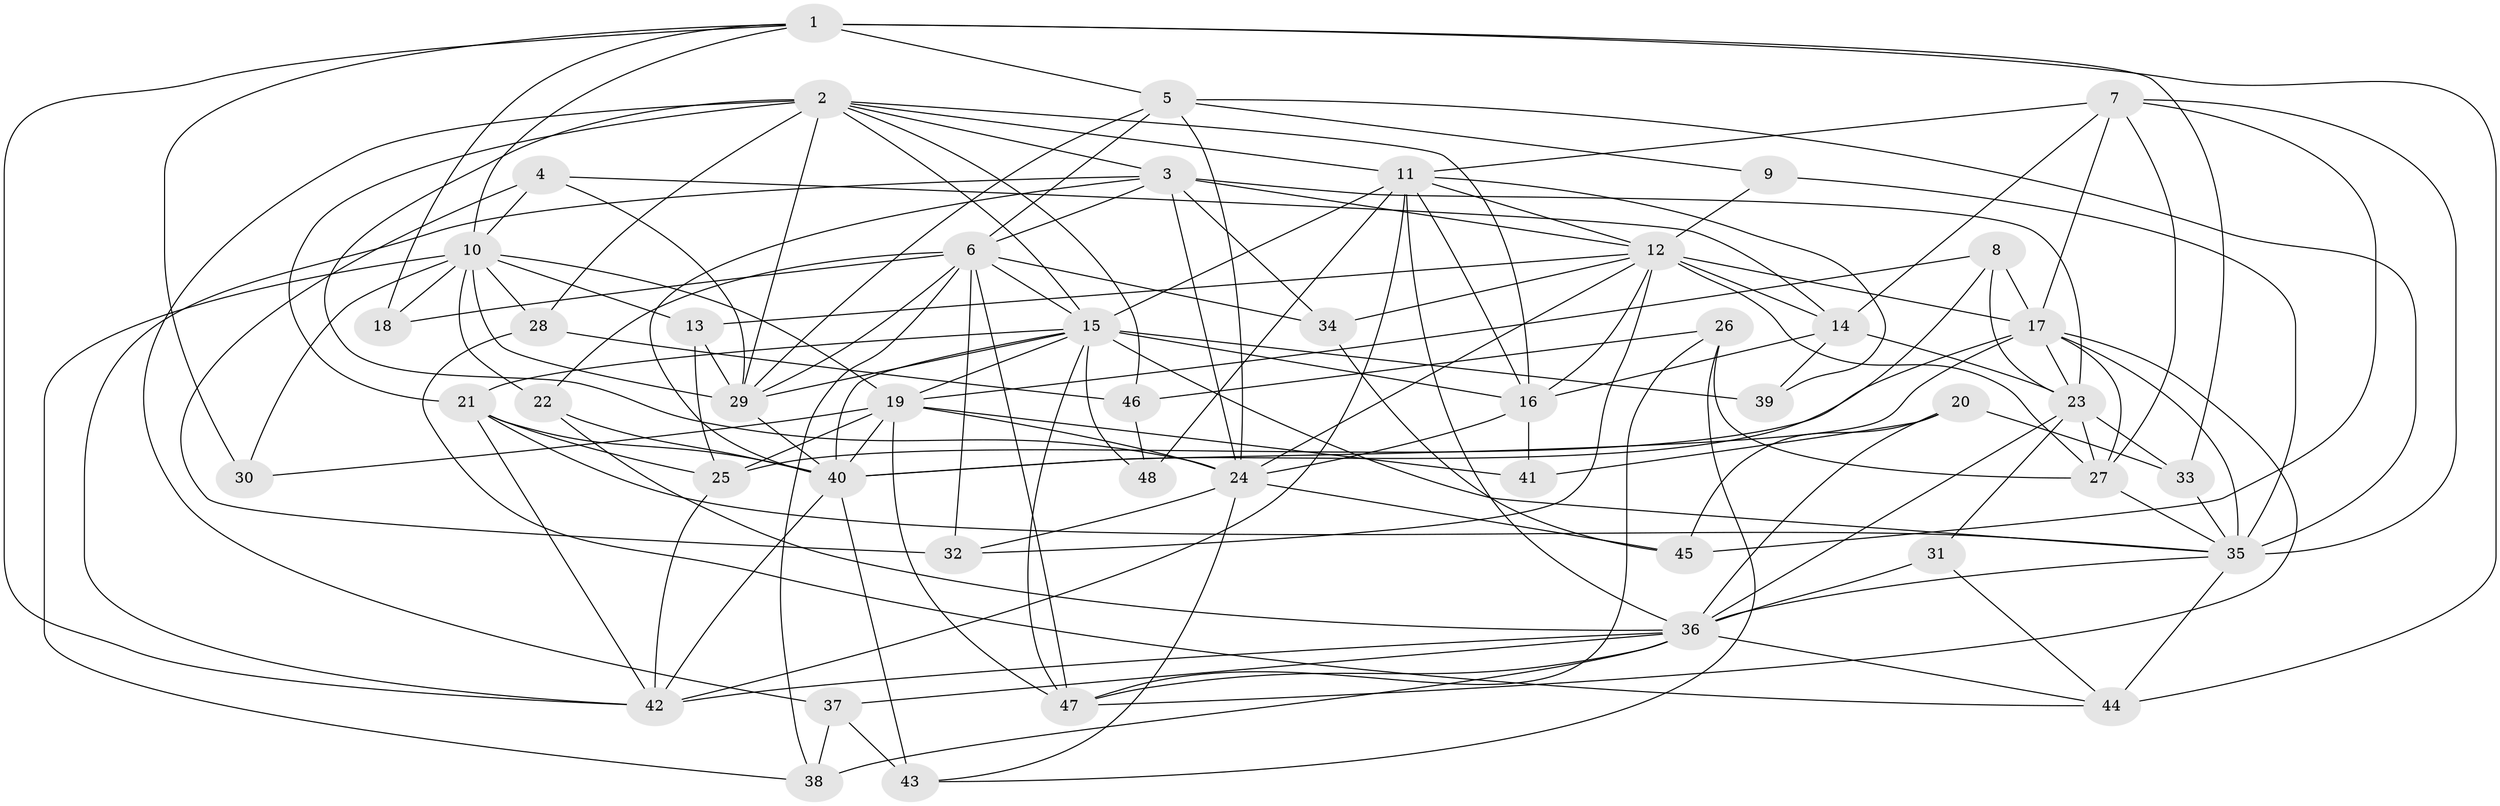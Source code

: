 // original degree distribution, {4: 1.0}
// Generated by graph-tools (version 1.1) at 2025/53/03/04/25 22:53:33]
// undirected, 48 vertices, 146 edges
graph export_dot {
  node [color=gray90,style=filled];
  1;
  2;
  3;
  4;
  5;
  6;
  7;
  8;
  9;
  10;
  11;
  12;
  13;
  14;
  15;
  16;
  17;
  18;
  19;
  20;
  21;
  22;
  23;
  24;
  25;
  26;
  27;
  28;
  29;
  30;
  31;
  32;
  33;
  34;
  35;
  36;
  37;
  38;
  39;
  40;
  41;
  42;
  43;
  44;
  45;
  46;
  47;
  48;
  1 -- 5 [weight=2.0];
  1 -- 10 [weight=1.0];
  1 -- 18 [weight=2.0];
  1 -- 30 [weight=1.0];
  1 -- 33 [weight=1.0];
  1 -- 42 [weight=1.0];
  1 -- 44 [weight=2.0];
  2 -- 3 [weight=1.0];
  2 -- 11 [weight=2.0];
  2 -- 15 [weight=1.0];
  2 -- 16 [weight=1.0];
  2 -- 21 [weight=1.0];
  2 -- 24 [weight=2.0];
  2 -- 28 [weight=1.0];
  2 -- 29 [weight=1.0];
  2 -- 37 [weight=1.0];
  2 -- 46 [weight=1.0];
  3 -- 6 [weight=1.0];
  3 -- 12 [weight=1.0];
  3 -- 23 [weight=1.0];
  3 -- 24 [weight=1.0];
  3 -- 34 [weight=1.0];
  3 -- 40 [weight=1.0];
  3 -- 42 [weight=1.0];
  4 -- 10 [weight=1.0];
  4 -- 14 [weight=1.0];
  4 -- 29 [weight=1.0];
  4 -- 32 [weight=1.0];
  5 -- 6 [weight=1.0];
  5 -- 9 [weight=1.0];
  5 -- 24 [weight=1.0];
  5 -- 29 [weight=1.0];
  5 -- 35 [weight=2.0];
  6 -- 15 [weight=1.0];
  6 -- 18 [weight=1.0];
  6 -- 22 [weight=1.0];
  6 -- 29 [weight=1.0];
  6 -- 32 [weight=1.0];
  6 -- 34 [weight=1.0];
  6 -- 38 [weight=1.0];
  6 -- 47 [weight=1.0];
  7 -- 11 [weight=1.0];
  7 -- 14 [weight=1.0];
  7 -- 17 [weight=1.0];
  7 -- 27 [weight=1.0];
  7 -- 35 [weight=1.0];
  7 -- 45 [weight=1.0];
  8 -- 17 [weight=1.0];
  8 -- 19 [weight=1.0];
  8 -- 23 [weight=1.0];
  8 -- 40 [weight=1.0];
  9 -- 12 [weight=1.0];
  9 -- 35 [weight=2.0];
  10 -- 13 [weight=1.0];
  10 -- 18 [weight=1.0];
  10 -- 19 [weight=2.0];
  10 -- 22 [weight=1.0];
  10 -- 28 [weight=1.0];
  10 -- 29 [weight=1.0];
  10 -- 30 [weight=2.0];
  10 -- 38 [weight=1.0];
  11 -- 12 [weight=1.0];
  11 -- 15 [weight=1.0];
  11 -- 16 [weight=1.0];
  11 -- 36 [weight=1.0];
  11 -- 39 [weight=2.0];
  11 -- 42 [weight=1.0];
  11 -- 48 [weight=2.0];
  12 -- 13 [weight=1.0];
  12 -- 14 [weight=1.0];
  12 -- 16 [weight=1.0];
  12 -- 17 [weight=2.0];
  12 -- 24 [weight=1.0];
  12 -- 27 [weight=1.0];
  12 -- 32 [weight=1.0];
  12 -- 34 [weight=1.0];
  13 -- 25 [weight=1.0];
  13 -- 29 [weight=1.0];
  14 -- 16 [weight=1.0];
  14 -- 23 [weight=1.0];
  14 -- 39 [weight=1.0];
  15 -- 16 [weight=1.0];
  15 -- 19 [weight=1.0];
  15 -- 21 [weight=1.0];
  15 -- 29 [weight=1.0];
  15 -- 35 [weight=1.0];
  15 -- 39 [weight=1.0];
  15 -- 40 [weight=1.0];
  15 -- 47 [weight=1.0];
  15 -- 48 [weight=1.0];
  16 -- 24 [weight=1.0];
  16 -- 41 [weight=2.0];
  17 -- 23 [weight=1.0];
  17 -- 25 [weight=3.0];
  17 -- 27 [weight=1.0];
  17 -- 35 [weight=1.0];
  17 -- 40 [weight=1.0];
  17 -- 47 [weight=1.0];
  19 -- 24 [weight=1.0];
  19 -- 25 [weight=1.0];
  19 -- 30 [weight=1.0];
  19 -- 40 [weight=1.0];
  19 -- 41 [weight=1.0];
  19 -- 47 [weight=1.0];
  20 -- 33 [weight=1.0];
  20 -- 36 [weight=1.0];
  20 -- 41 [weight=1.0];
  20 -- 45 [weight=1.0];
  21 -- 25 [weight=1.0];
  21 -- 35 [weight=1.0];
  21 -- 40 [weight=1.0];
  21 -- 42 [weight=1.0];
  22 -- 36 [weight=1.0];
  22 -- 40 [weight=1.0];
  23 -- 27 [weight=1.0];
  23 -- 31 [weight=1.0];
  23 -- 33 [weight=1.0];
  23 -- 36 [weight=1.0];
  24 -- 32 [weight=1.0];
  24 -- 43 [weight=1.0];
  24 -- 45 [weight=1.0];
  25 -- 42 [weight=2.0];
  26 -- 27 [weight=1.0];
  26 -- 43 [weight=1.0];
  26 -- 46 [weight=1.0];
  26 -- 47 [weight=1.0];
  27 -- 35 [weight=1.0];
  28 -- 44 [weight=1.0];
  28 -- 46 [weight=1.0];
  29 -- 40 [weight=1.0];
  31 -- 36 [weight=2.0];
  31 -- 44 [weight=1.0];
  33 -- 35 [weight=1.0];
  34 -- 45 [weight=1.0];
  35 -- 36 [weight=1.0];
  35 -- 44 [weight=1.0];
  36 -- 37 [weight=1.0];
  36 -- 38 [weight=1.0];
  36 -- 42 [weight=1.0];
  36 -- 44 [weight=1.0];
  36 -- 47 [weight=1.0];
  37 -- 38 [weight=1.0];
  37 -- 43 [weight=1.0];
  40 -- 42 [weight=1.0];
  40 -- 43 [weight=1.0];
  46 -- 48 [weight=1.0];
}
